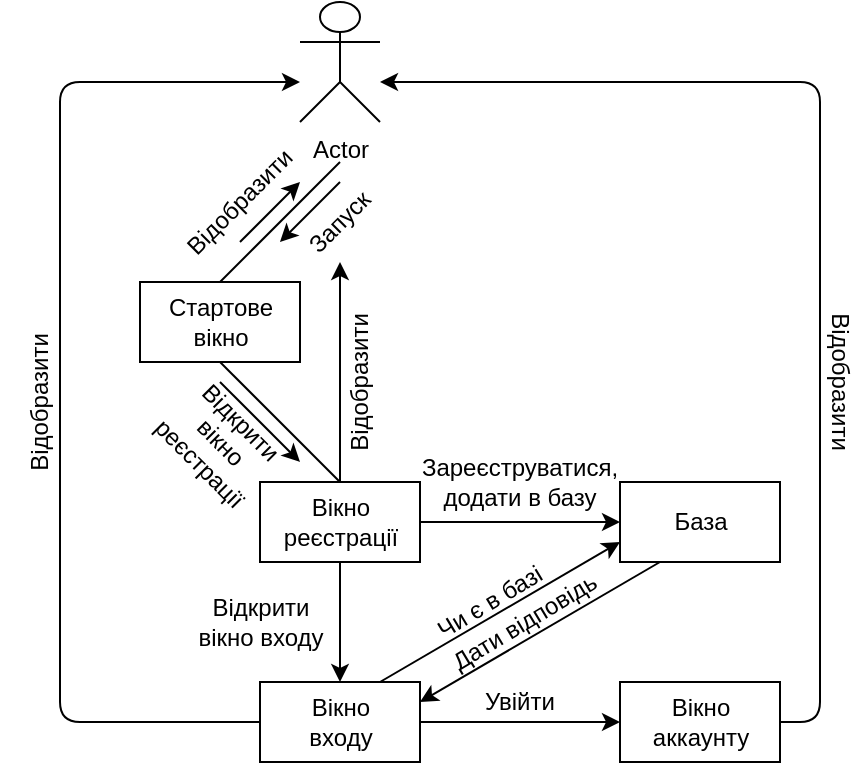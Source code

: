 <mxfile version="12.3.7" type="device" pages="1"><diagram id="ayfHsJOab2j0LSr6DRTE" name="Страница 1"><mxGraphModel dx="424" dy="484" grid="1" gridSize="10" guides="1" tooltips="1" connect="1" arrows="1" fold="1" page="1" pageScale="1" pageWidth="827" pageHeight="1169" math="0" shadow="0"><root><mxCell id="0"/><mxCell id="1" parent="0"/><mxCell id="W5oqCzcX8zp9kOEcoxzT-1" value="Actor" style="shape=umlActor;verticalLabelPosition=bottom;labelBackgroundColor=#ffffff;verticalAlign=top;html=1;outlineConnect=0;" parent="1" vertex="1"><mxGeometry x="280" y="120" width="40" height="60" as="geometry"/></mxCell><mxCell id="d4mGFvYgSkml7NuAGbus-3" value="Стартове&lt;br&gt;вікно" style="html=1;" vertex="1" parent="1"><mxGeometry x="200" y="260" width="80" height="40" as="geometry"/></mxCell><mxCell id="d4mGFvYgSkml7NuAGbus-22" value="" style="edgeStyle=orthogonalEdgeStyle;rounded=0;orthogonalLoop=1;jettySize=auto;html=1;" edge="1" parent="1" source="d4mGFvYgSkml7NuAGbus-6" target="d4mGFvYgSkml7NuAGbus-10"><mxGeometry relative="1" as="geometry"/></mxCell><mxCell id="d4mGFvYgSkml7NuAGbus-24" value="" style="edgeStyle=orthogonalEdgeStyle;rounded=0;orthogonalLoop=1;jettySize=auto;html=1;" edge="1" parent="1" source="d4mGFvYgSkml7NuAGbus-6" target="d4mGFvYgSkml7NuAGbus-8"><mxGeometry relative="1" as="geometry"/></mxCell><mxCell id="d4mGFvYgSkml7NuAGbus-6" value="Вікно&lt;br&gt;реєстрації" style="html=1;" vertex="1" parent="1"><mxGeometry x="260" y="360" width="80" height="40" as="geometry"/></mxCell><mxCell id="d4mGFvYgSkml7NuAGbus-29" value="" style="edgeStyle=orthogonalEdgeStyle;rounded=0;orthogonalLoop=1;jettySize=auto;html=1;entryX=0;entryY=0.5;entryDx=0;entryDy=0;" edge="1" parent="1" source="d4mGFvYgSkml7NuAGbus-8" target="d4mGFvYgSkml7NuAGbus-9"><mxGeometry relative="1" as="geometry"><mxPoint x="390" y="490" as="targetPoint"/></mxGeometry></mxCell><mxCell id="d4mGFvYgSkml7NuAGbus-8" value="Вікно&lt;br&gt;входу" style="html=1;" vertex="1" parent="1"><mxGeometry x="260" y="460" width="80" height="40" as="geometry"/></mxCell><mxCell id="d4mGFvYgSkml7NuAGbus-9" value="Вікно&lt;br&gt;аккаунту" style="html=1;" vertex="1" parent="1"><mxGeometry x="440" y="460" width="80" height="40" as="geometry"/></mxCell><mxCell id="d4mGFvYgSkml7NuAGbus-10" value="База" style="html=1;" vertex="1" parent="1"><mxGeometry x="440" y="360" width="80" height="40" as="geometry"/></mxCell><mxCell id="d4mGFvYgSkml7NuAGbus-11" value="" style="endArrow=none;html=1;entryX=0.5;entryY=0;entryDx=0;entryDy=0;" edge="1" parent="1" target="d4mGFvYgSkml7NuAGbus-3"><mxGeometry width="50" height="50" relative="1" as="geometry"><mxPoint x="300" y="200" as="sourcePoint"/><mxPoint x="320" y="460" as="targetPoint"/></mxGeometry></mxCell><mxCell id="d4mGFvYgSkml7NuAGbus-12" value="" style="endArrow=none;html=1;entryX=0.5;entryY=0;entryDx=0;entryDy=0;exitX=0.5;exitY=1;exitDx=0;exitDy=0;" edge="1" parent="1" source="d4mGFvYgSkml7NuAGbus-3" target="d4mGFvYgSkml7NuAGbus-6"><mxGeometry width="50" height="50" relative="1" as="geometry"><mxPoint x="320" y="310" as="sourcePoint"/><mxPoint x="300" y="320" as="targetPoint"/></mxGeometry></mxCell><mxCell id="d4mGFvYgSkml7NuAGbus-13" value="Запуск" style="text;html=1;strokeColor=none;fillColor=none;align=center;verticalAlign=middle;whiteSpace=wrap;rounded=0;rotation=315;" vertex="1" parent="1"><mxGeometry x="280" y="220" width="40" height="20" as="geometry"/></mxCell><mxCell id="d4mGFvYgSkml7NuAGbus-15" value="Відкрити вікно реєстрації" style="text;html=1;strokeColor=none;fillColor=none;align=center;verticalAlign=middle;whiteSpace=wrap;rounded=0;rotation=45;" vertex="1" parent="1"><mxGeometry x="207.5" y="330" width="65" height="20" as="geometry"/></mxCell><mxCell id="d4mGFvYgSkml7NuAGbus-16" value="" style="endArrow=classic;html=1;" edge="1" parent="1"><mxGeometry width="50" height="50" relative="1" as="geometry"><mxPoint x="250" y="240" as="sourcePoint"/><mxPoint x="280" y="210" as="targetPoint"/></mxGeometry></mxCell><mxCell id="d4mGFvYgSkml7NuAGbus-17" value="" style="endArrow=classic;html=1;" edge="1" parent="1"><mxGeometry width="50" height="50" relative="1" as="geometry"><mxPoint x="300" y="210" as="sourcePoint"/><mxPoint x="270" y="240" as="targetPoint"/></mxGeometry></mxCell><mxCell id="d4mGFvYgSkml7NuAGbus-18" value="Відобразити" style="text;html=1;strokeColor=none;fillColor=none;align=center;verticalAlign=middle;whiteSpace=wrap;rounded=0;rotation=315;" vertex="1" parent="1"><mxGeometry x="230" y="210" width="40" height="20" as="geometry"/></mxCell><mxCell id="d4mGFvYgSkml7NuAGbus-19" value="" style="endArrow=classic;html=1;" edge="1" parent="1"><mxGeometry width="50" height="50" relative="1" as="geometry"><mxPoint x="240" y="310" as="sourcePoint"/><mxPoint x="280" y="350" as="targetPoint"/></mxGeometry></mxCell><mxCell id="d4mGFvYgSkml7NuAGbus-20" value="" style="endArrow=classic;html=1;exitX=0.5;exitY=0;exitDx=0;exitDy=0;" edge="1" parent="1" source="d4mGFvYgSkml7NuAGbus-6"><mxGeometry width="50" height="50" relative="1" as="geometry"><mxPoint x="295" y="340" as="sourcePoint"/><mxPoint x="300" y="250" as="targetPoint"/></mxGeometry></mxCell><mxCell id="d4mGFvYgSkml7NuAGbus-21" value="Відобразити" style="text;html=1;strokeColor=none;fillColor=none;align=center;verticalAlign=middle;whiteSpace=wrap;rounded=0;rotation=270;direction=south;" vertex="1" parent="1"><mxGeometry x="300" y="290" width="20" height="40" as="geometry"/></mxCell><mxCell id="d4mGFvYgSkml7NuAGbus-23" value="Зареєструватися, додати в базу" style="text;html=1;strokeColor=none;fillColor=none;align=center;verticalAlign=middle;whiteSpace=wrap;rounded=0;" vertex="1" parent="1"><mxGeometry x="355" y="350" width="70" height="20" as="geometry"/></mxCell><mxCell id="d4mGFvYgSkml7NuAGbus-25" value="Відкрити вікно входу" style="text;html=1;strokeColor=none;fillColor=none;align=center;verticalAlign=middle;whiteSpace=wrap;rounded=0;rotation=0;" vertex="1" parent="1"><mxGeometry x="222.5" y="420" width="75" height="20" as="geometry"/></mxCell><mxCell id="d4mGFvYgSkml7NuAGbus-30" value="Відобразити" style="text;html=1;strokeColor=none;fillColor=none;align=center;verticalAlign=middle;whiteSpace=wrap;rounded=0;rotation=270;direction=south;" vertex="1" parent="1"><mxGeometry x="140" y="300" width="20" height="40" as="geometry"/></mxCell><mxCell id="d4mGFvYgSkml7NuAGbus-31" value="" style="endArrow=classic;html=1;exitX=0;exitY=0.5;exitDx=0;exitDy=0;" edge="1" parent="1" source="d4mGFvYgSkml7NuAGbus-8"><mxGeometry width="50" height="50" relative="1" as="geometry"><mxPoint x="110" y="570" as="sourcePoint"/><mxPoint x="280" y="160" as="targetPoint"/><Array as="points"><mxPoint x="160" y="480"/><mxPoint x="160" y="160"/></Array></mxGeometry></mxCell><mxCell id="d4mGFvYgSkml7NuAGbus-34" value="Увійти" style="text;html=1;strokeColor=none;fillColor=none;align=center;verticalAlign=middle;whiteSpace=wrap;rounded=0;" vertex="1" parent="1"><mxGeometry x="355" y="460" width="70" height="20" as="geometry"/></mxCell><mxCell id="d4mGFvYgSkml7NuAGbus-35" value="" style="endArrow=classic;html=1;entryX=0;entryY=0.75;entryDx=0;entryDy=0;exitX=0.75;exitY=0;exitDx=0;exitDy=0;" edge="1" parent="1" source="d4mGFvYgSkml7NuAGbus-8" target="d4mGFvYgSkml7NuAGbus-10"><mxGeometry width="50" height="50" relative="1" as="geometry"><mxPoint x="340" y="460" as="sourcePoint"/><mxPoint x="390" y="410" as="targetPoint"/></mxGeometry></mxCell><mxCell id="d4mGFvYgSkml7NuAGbus-36" value="" style="endArrow=classic;html=1;exitX=0.25;exitY=1;exitDx=0;exitDy=0;entryX=1;entryY=0.25;entryDx=0;entryDy=0;" edge="1" parent="1" source="d4mGFvYgSkml7NuAGbus-10" target="d4mGFvYgSkml7NuAGbus-8"><mxGeometry width="50" height="50" relative="1" as="geometry"><mxPoint x="330" y="470" as="sourcePoint"/><mxPoint x="430" y="440" as="targetPoint"/></mxGeometry></mxCell><mxCell id="d4mGFvYgSkml7NuAGbus-37" value="Чи є в базі" style="text;html=1;strokeColor=none;fillColor=none;align=center;verticalAlign=middle;whiteSpace=wrap;rounded=0;rotation=329;" vertex="1" parent="1"><mxGeometry x="340" y="410" width="70" height="20" as="geometry"/></mxCell><mxCell id="d4mGFvYgSkml7NuAGbus-38" value="Дати відповідь" style="text;html=1;strokeColor=none;fillColor=none;align=center;verticalAlign=middle;whiteSpace=wrap;rounded=0;rotation=329;" vertex="1" parent="1"><mxGeometry x="345" y="420" width="95" height="20" as="geometry"/></mxCell><mxCell id="d4mGFvYgSkml7NuAGbus-40" value="" style="endArrow=classic;html=1;exitX=1;exitY=0.5;exitDx=0;exitDy=0;" edge="1" parent="1" source="d4mGFvYgSkml7NuAGbus-9"><mxGeometry width="50" height="50" relative="1" as="geometry"><mxPoint x="640" y="490" as="sourcePoint"/><mxPoint x="320" y="160" as="targetPoint"/><Array as="points"><mxPoint x="540" y="480"/><mxPoint x="540" y="160"/></Array></mxGeometry></mxCell><mxCell id="d4mGFvYgSkml7NuAGbus-41" value="Відобразити" style="text;html=1;strokeColor=none;fillColor=none;align=center;verticalAlign=middle;whiteSpace=wrap;rounded=0;rotation=90;direction=east;" vertex="1" parent="1"><mxGeometry x="530" y="300" width="40" height="20" as="geometry"/></mxCell></root></mxGraphModel></diagram></mxfile>